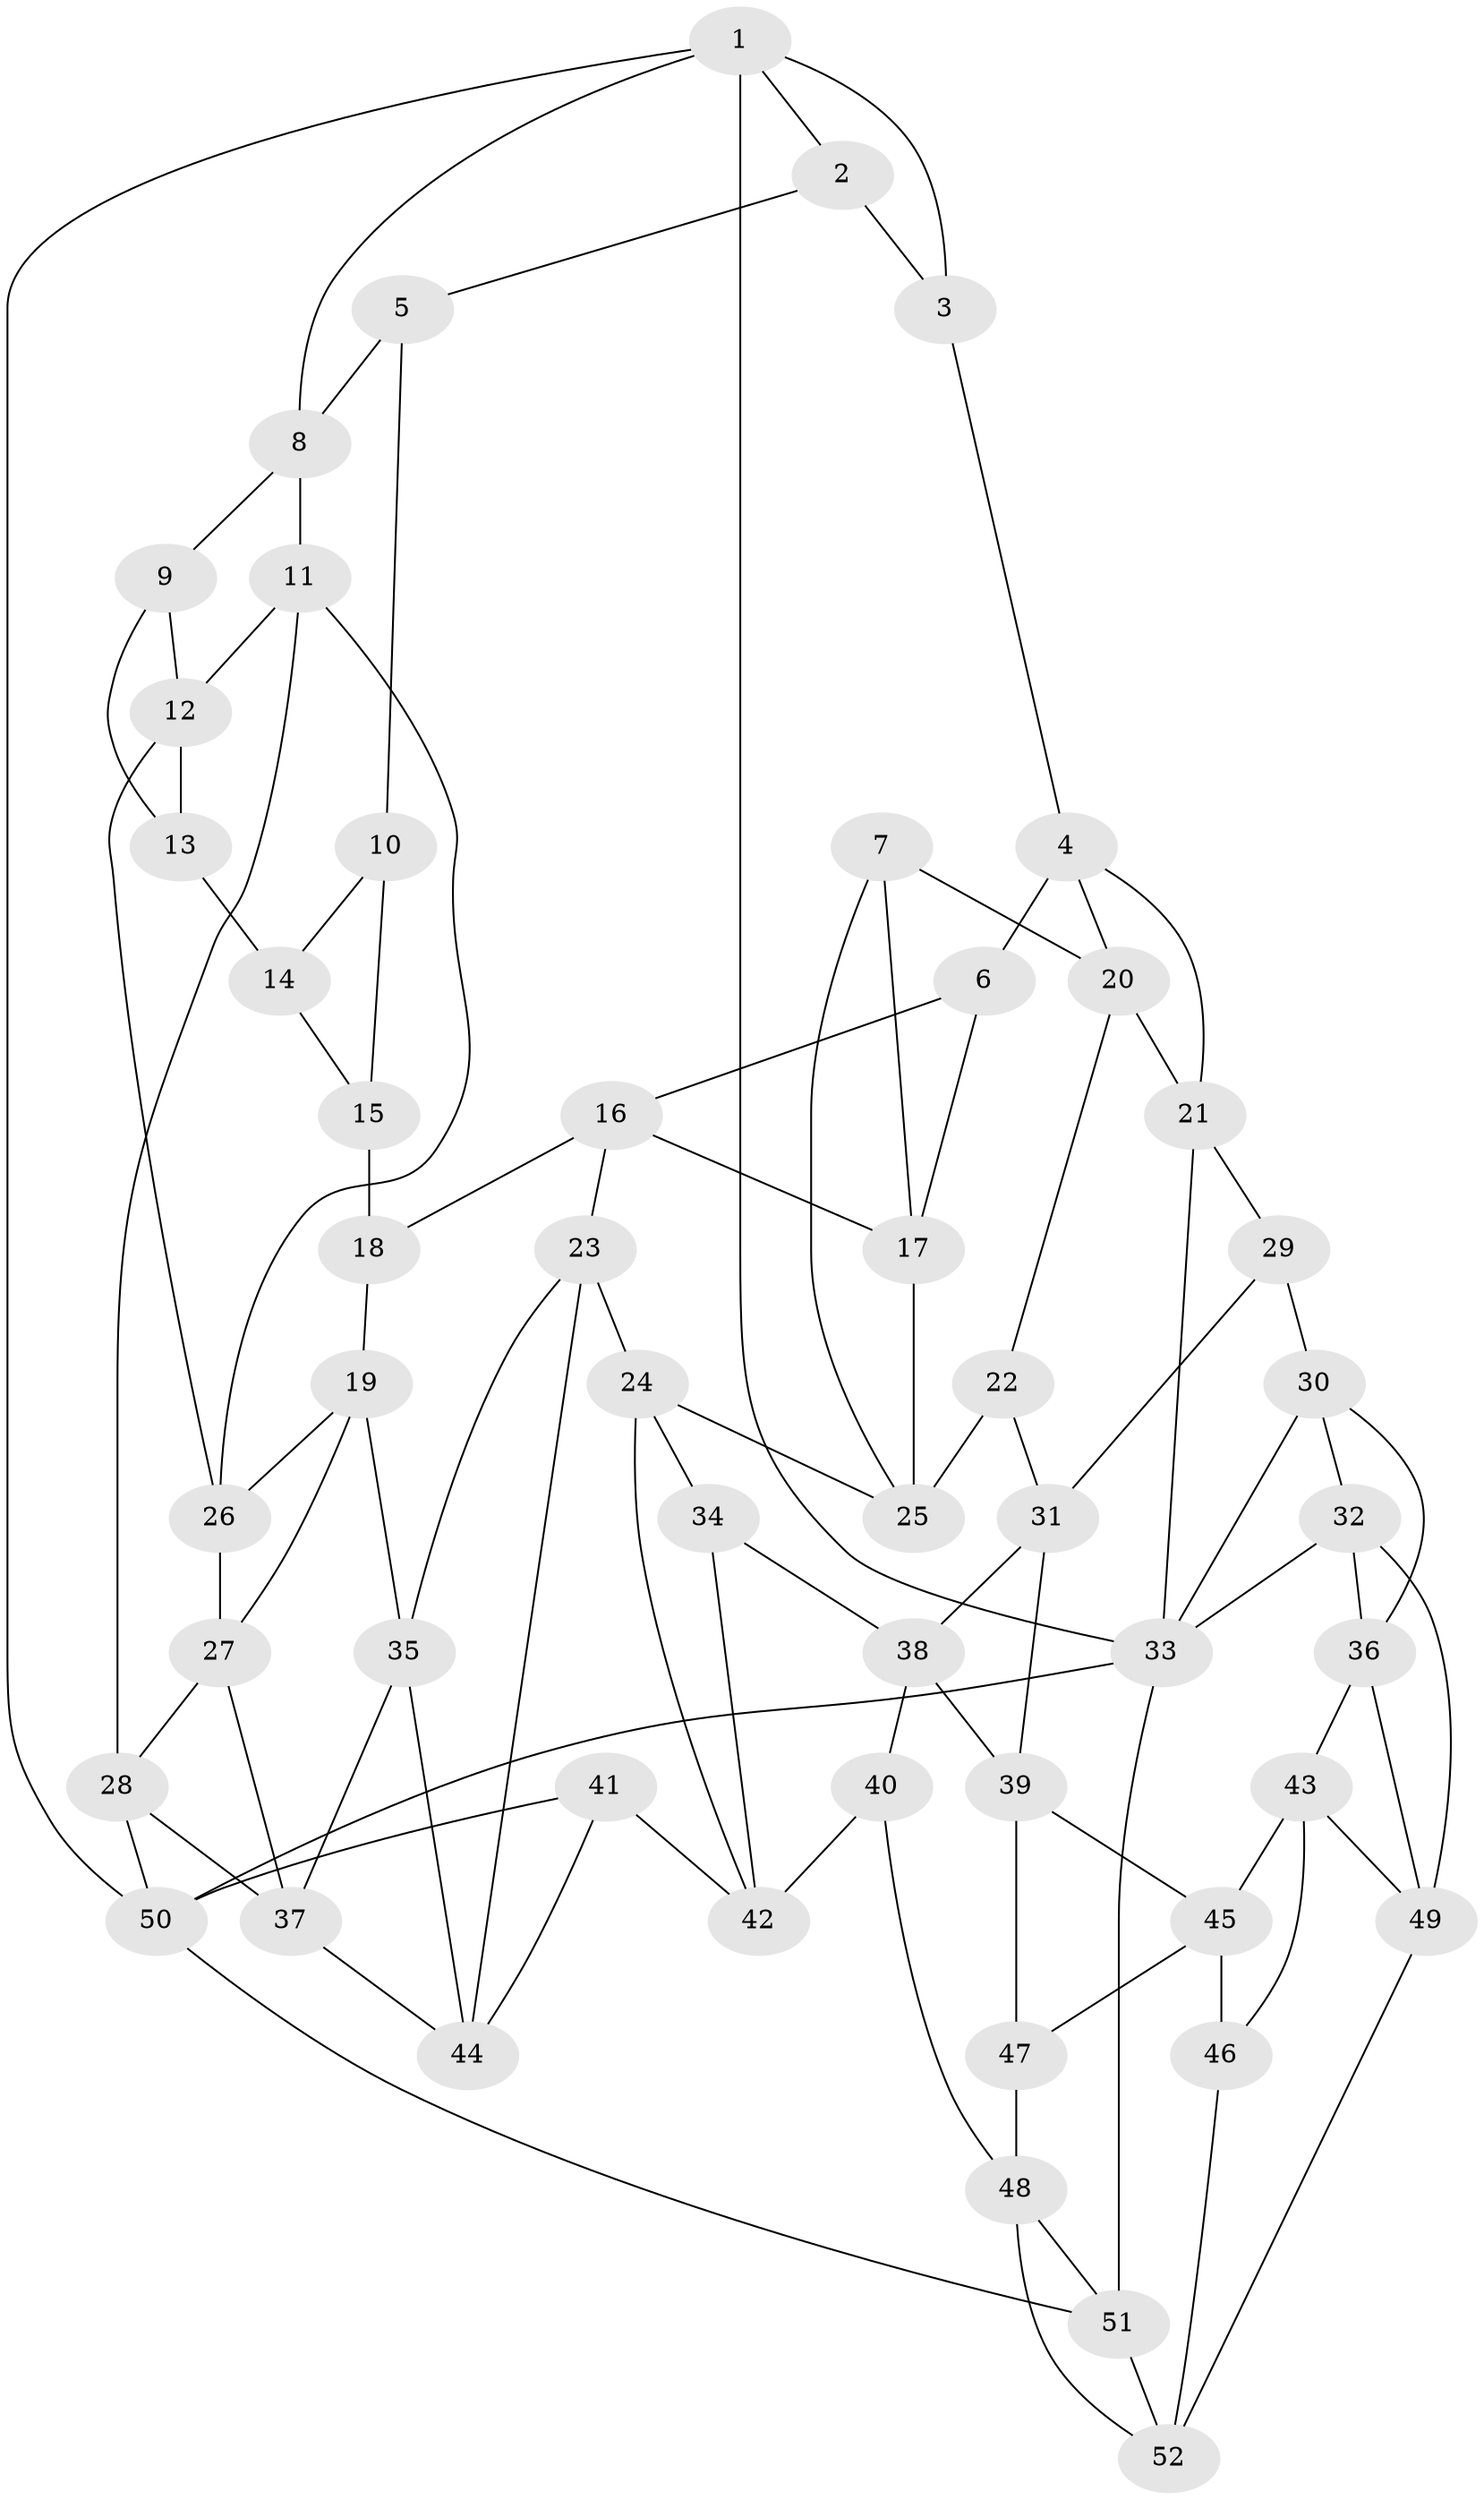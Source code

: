 // original degree distribution, {3: 0.038461538461538464, 5: 0.5769230769230769, 6: 0.20192307692307693, 4: 0.18269230769230768}
// Generated by graph-tools (version 1.1) at 2025/03/03/09/25 03:03:16]
// undirected, 52 vertices, 97 edges
graph export_dot {
graph [start="1"]
  node [color=gray90,style=filled];
  1;
  2;
  3;
  4;
  5;
  6;
  7;
  8;
  9;
  10;
  11;
  12;
  13;
  14;
  15;
  16;
  17;
  18;
  19;
  20;
  21;
  22;
  23;
  24;
  25;
  26;
  27;
  28;
  29;
  30;
  31;
  32;
  33;
  34;
  35;
  36;
  37;
  38;
  39;
  40;
  41;
  42;
  43;
  44;
  45;
  46;
  47;
  48;
  49;
  50;
  51;
  52;
  1 -- 2 [weight=1.0];
  1 -- 3 [weight=1.0];
  1 -- 8 [weight=1.0];
  1 -- 33 [weight=1.0];
  1 -- 50 [weight=1.0];
  2 -- 3 [weight=1.0];
  2 -- 5 [weight=1.0];
  3 -- 4 [weight=1.0];
  4 -- 6 [weight=1.0];
  4 -- 20 [weight=1.0];
  4 -- 21 [weight=1.0];
  5 -- 8 [weight=1.0];
  5 -- 10 [weight=1.0];
  6 -- 16 [weight=1.0];
  6 -- 17 [weight=1.0];
  7 -- 17 [weight=1.0];
  7 -- 20 [weight=1.0];
  7 -- 25 [weight=1.0];
  8 -- 9 [weight=1.0];
  8 -- 11 [weight=1.0];
  9 -- 12 [weight=1.0];
  9 -- 13 [weight=1.0];
  10 -- 14 [weight=1.0];
  10 -- 15 [weight=1.0];
  11 -- 12 [weight=1.0];
  11 -- 26 [weight=1.0];
  11 -- 28 [weight=1.0];
  12 -- 13 [weight=1.0];
  12 -- 26 [weight=1.0];
  13 -- 14 [weight=2.0];
  14 -- 15 [weight=1.0];
  15 -- 18 [weight=2.0];
  16 -- 17 [weight=1.0];
  16 -- 18 [weight=1.0];
  16 -- 23 [weight=1.0];
  17 -- 25 [weight=1.0];
  18 -- 19 [weight=1.0];
  19 -- 26 [weight=1.0];
  19 -- 27 [weight=1.0];
  19 -- 35 [weight=1.0];
  20 -- 21 [weight=1.0];
  20 -- 22 [weight=1.0];
  21 -- 29 [weight=1.0];
  21 -- 33 [weight=1.0];
  22 -- 25 [weight=1.0];
  22 -- 31 [weight=1.0];
  23 -- 24 [weight=1.0];
  23 -- 35 [weight=1.0];
  23 -- 44 [weight=1.0];
  24 -- 25 [weight=1.0];
  24 -- 34 [weight=1.0];
  24 -- 42 [weight=1.0];
  26 -- 27 [weight=1.0];
  27 -- 28 [weight=1.0];
  27 -- 37 [weight=1.0];
  28 -- 37 [weight=1.0];
  28 -- 50 [weight=1.0];
  29 -- 30 [weight=1.0];
  29 -- 31 [weight=1.0];
  30 -- 32 [weight=1.0];
  30 -- 33 [weight=1.0];
  30 -- 36 [weight=1.0];
  31 -- 38 [weight=1.0];
  31 -- 39 [weight=1.0];
  32 -- 33 [weight=1.0];
  32 -- 36 [weight=1.0];
  32 -- 49 [weight=1.0];
  33 -- 50 [weight=1.0];
  33 -- 51 [weight=1.0];
  34 -- 38 [weight=1.0];
  34 -- 42 [weight=1.0];
  35 -- 37 [weight=1.0];
  35 -- 44 [weight=1.0];
  36 -- 43 [weight=1.0];
  36 -- 49 [weight=1.0];
  37 -- 44 [weight=1.0];
  38 -- 39 [weight=1.0];
  38 -- 40 [weight=1.0];
  39 -- 45 [weight=1.0];
  39 -- 47 [weight=1.0];
  40 -- 42 [weight=1.0];
  40 -- 48 [weight=1.0];
  41 -- 42 [weight=1.0];
  41 -- 44 [weight=1.0];
  41 -- 50 [weight=1.0];
  43 -- 45 [weight=1.0];
  43 -- 46 [weight=1.0];
  43 -- 49 [weight=1.0];
  45 -- 46 [weight=1.0];
  45 -- 47 [weight=1.0];
  46 -- 52 [weight=1.0];
  47 -- 48 [weight=1.0];
  48 -- 51 [weight=1.0];
  48 -- 52 [weight=1.0];
  49 -- 52 [weight=1.0];
  50 -- 51 [weight=1.0];
  51 -- 52 [weight=1.0];
}
